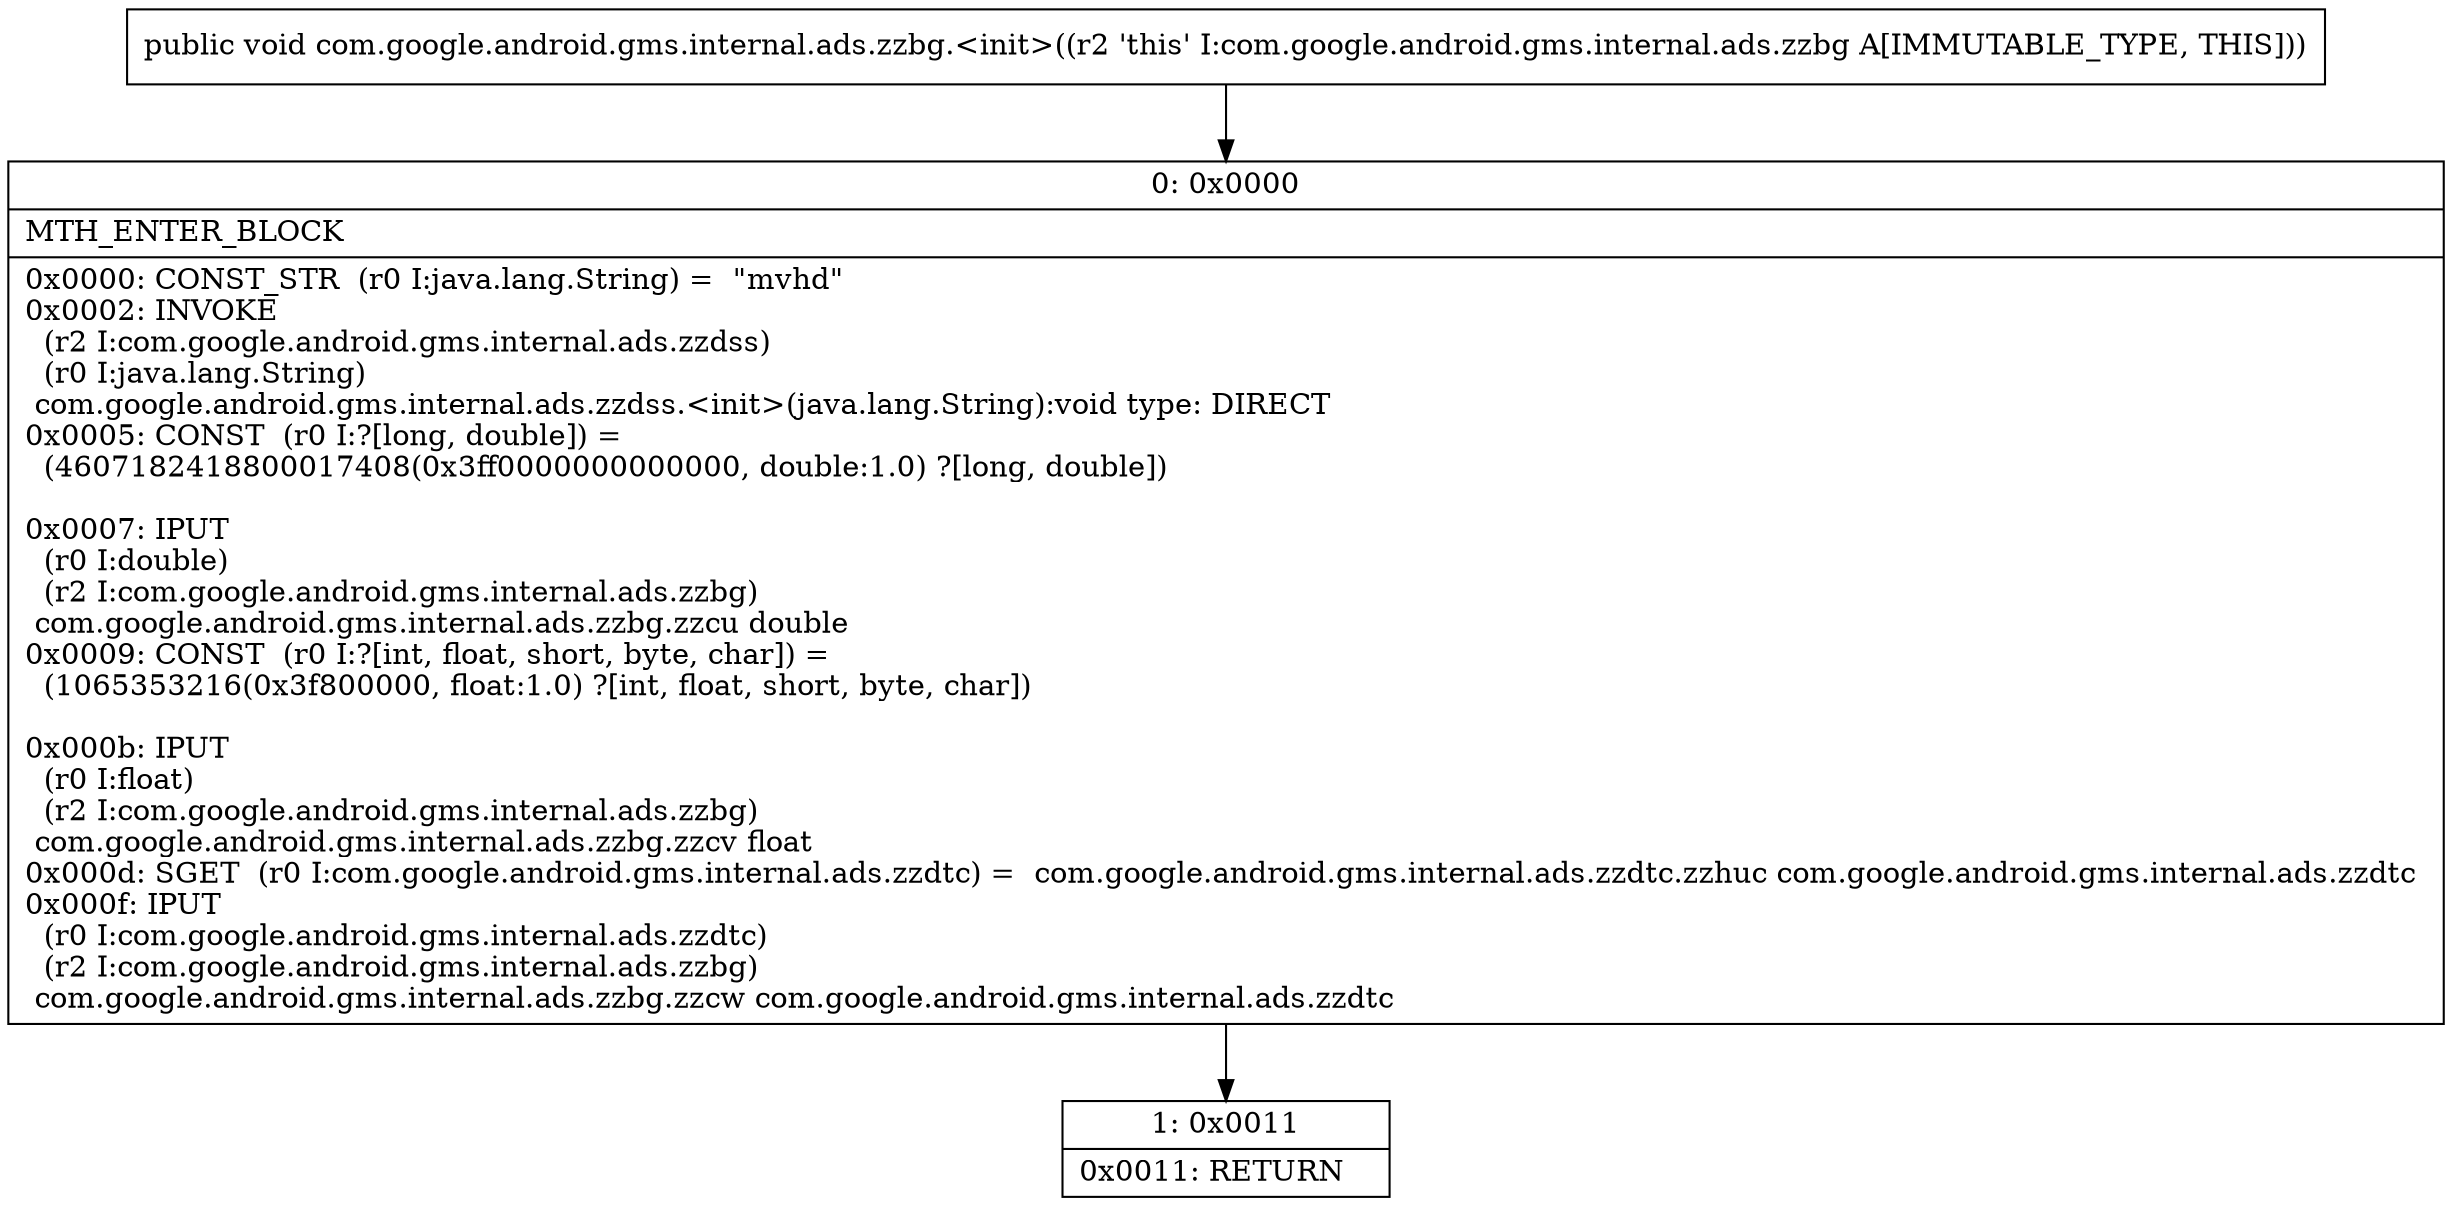 digraph "CFG forcom.google.android.gms.internal.ads.zzbg.\<init\>()V" {
Node_0 [shape=record,label="{0\:\ 0x0000|MTH_ENTER_BLOCK\l|0x0000: CONST_STR  (r0 I:java.lang.String) =  \"mvhd\" \l0x0002: INVOKE  \l  (r2 I:com.google.android.gms.internal.ads.zzdss)\l  (r0 I:java.lang.String)\l com.google.android.gms.internal.ads.zzdss.\<init\>(java.lang.String):void type: DIRECT \l0x0005: CONST  (r0 I:?[long, double]) = \l  (4607182418800017408(0x3ff0000000000000, double:1.0) ?[long, double])\l \l0x0007: IPUT  \l  (r0 I:double)\l  (r2 I:com.google.android.gms.internal.ads.zzbg)\l com.google.android.gms.internal.ads.zzbg.zzcu double \l0x0009: CONST  (r0 I:?[int, float, short, byte, char]) = \l  (1065353216(0x3f800000, float:1.0) ?[int, float, short, byte, char])\l \l0x000b: IPUT  \l  (r0 I:float)\l  (r2 I:com.google.android.gms.internal.ads.zzbg)\l com.google.android.gms.internal.ads.zzbg.zzcv float \l0x000d: SGET  (r0 I:com.google.android.gms.internal.ads.zzdtc) =  com.google.android.gms.internal.ads.zzdtc.zzhuc com.google.android.gms.internal.ads.zzdtc \l0x000f: IPUT  \l  (r0 I:com.google.android.gms.internal.ads.zzdtc)\l  (r2 I:com.google.android.gms.internal.ads.zzbg)\l com.google.android.gms.internal.ads.zzbg.zzcw com.google.android.gms.internal.ads.zzdtc \l}"];
Node_1 [shape=record,label="{1\:\ 0x0011|0x0011: RETURN   \l}"];
MethodNode[shape=record,label="{public void com.google.android.gms.internal.ads.zzbg.\<init\>((r2 'this' I:com.google.android.gms.internal.ads.zzbg A[IMMUTABLE_TYPE, THIS])) }"];
MethodNode -> Node_0;
Node_0 -> Node_1;
}

